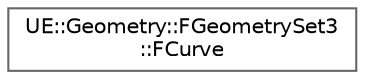 digraph "Graphical Class Hierarchy"
{
 // INTERACTIVE_SVG=YES
 // LATEX_PDF_SIZE
  bgcolor="transparent";
  edge [fontname=Helvetica,fontsize=10,labelfontname=Helvetica,labelfontsize=10];
  node [fontname=Helvetica,fontsize=10,shape=box,height=0.2,width=0.4];
  rankdir="LR";
  Node0 [id="Node000000",label="UE::Geometry::FGeometrySet3\l::FCurve",height=0.2,width=0.4,color="grey40", fillcolor="white", style="filled",URL="$d3/dfa/structUE_1_1Geometry_1_1FGeometrySet3_1_1FCurve.html",tooltip=" "];
}
